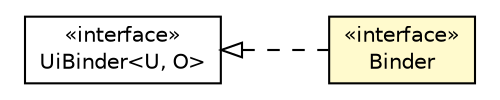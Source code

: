 #!/usr/local/bin/dot
#
# Class diagram 
# Generated by UMLGraph version R5_6-24-gf6e263 (http://www.umlgraph.org/)
#

digraph G {
	edge [fontname="Helvetica",fontsize=10,labelfontname="Helvetica",labelfontsize=10];
	node [fontname="Helvetica",fontsize=10,shape=plaintext];
	nodesep=0.25;
	ranksep=0.5;
	rankdir=LR;
	// com.gwtplatform.carstore.client.application.ApplicationMobileView.Binder
	c88027 [label=<<table title="com.gwtplatform.carstore.client.application.ApplicationMobileView.Binder" border="0" cellborder="1" cellspacing="0" cellpadding="2" port="p" bgcolor="lemonChiffon" href="./ApplicationMobileView.Binder.html">
		<tr><td><table border="0" cellspacing="0" cellpadding="1">
<tr><td align="center" balign="center"> &#171;interface&#187; </td></tr>
<tr><td align="center" balign="center"> Binder </td></tr>
		</table></td></tr>
		</table>>, URL="./ApplicationMobileView.Binder.html", fontname="Helvetica", fontcolor="black", fontsize=10.0];
	//com.gwtplatform.carstore.client.application.ApplicationMobileView.Binder implements com.google.gwt.uibinder.client.UiBinder<U, O>
	c88264:p -> c88027:p [dir=back,arrowtail=empty,style=dashed];
	// com.google.gwt.uibinder.client.UiBinder<U, O>
	c88264 [label=<<table title="com.google.gwt.uibinder.client.UiBinder" border="0" cellborder="1" cellspacing="0" cellpadding="2" port="p" href="http://google-web-toolkit.googlecode.com/svn/javadoc/latest/com/google/gwt/uibinder/client/UiBinder.html">
		<tr><td><table border="0" cellspacing="0" cellpadding="1">
<tr><td align="center" balign="center"> &#171;interface&#187; </td></tr>
<tr><td align="center" balign="center"> UiBinder&lt;U, O&gt; </td></tr>
		</table></td></tr>
		</table>>, URL="http://google-web-toolkit.googlecode.com/svn/javadoc/latest/com/google/gwt/uibinder/client/UiBinder.html", fontname="Helvetica", fontcolor="black", fontsize=10.0];
}

